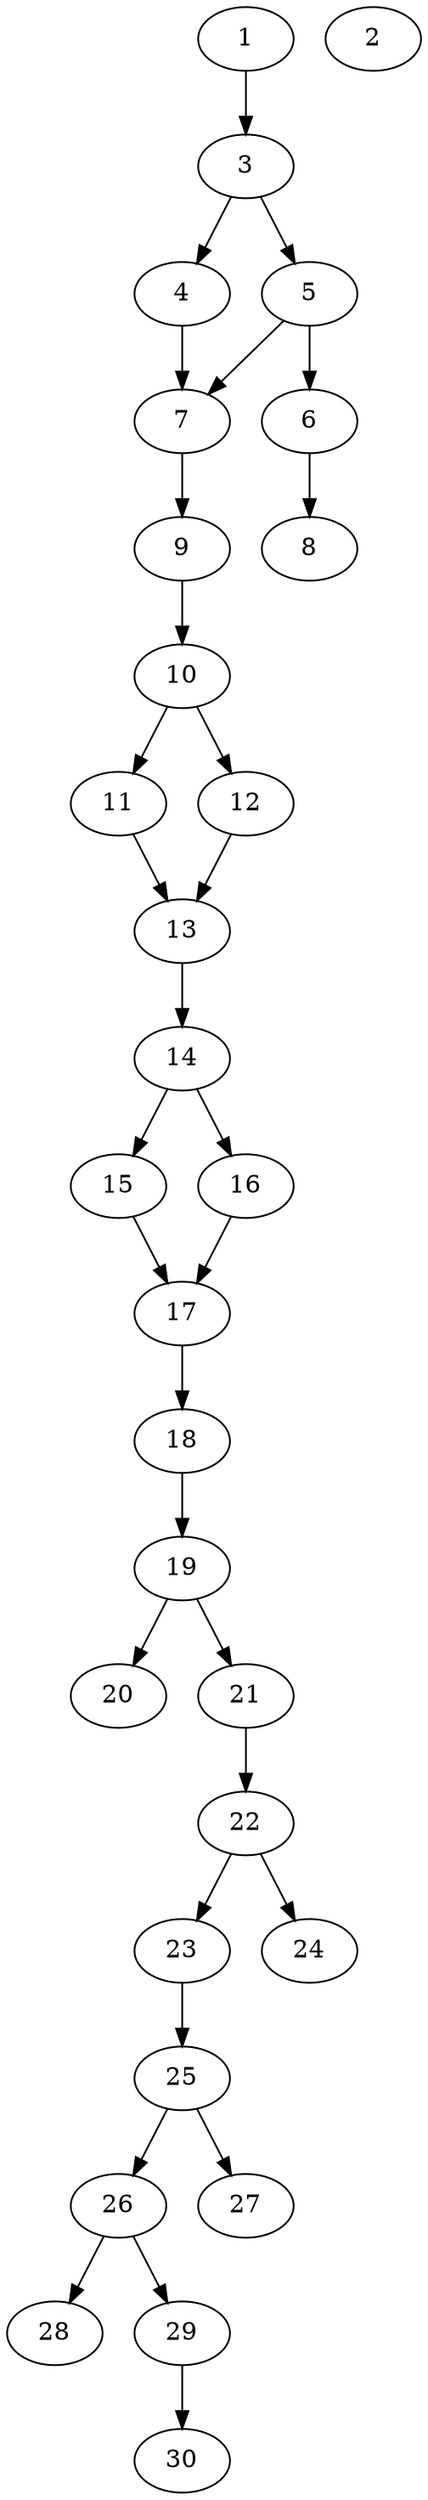 // DAG automatically generated by daggen at Thu Oct  3 14:04:18 2019
// ./daggen --dot -n 30 --ccr 0.5 --fat 0.3 --regular 0.9 --density 0.6 --mindata 5242880 --maxdata 52428800 
digraph G {
  1 [size="99459072", alpha="0.11", expect_size="49729536"] 
  1 -> 3 [size ="49729536"]
  2 [size="37246976", alpha="0.04", expect_size="18623488"] 
  3 [size="82401280", alpha="0.03", expect_size="41200640"] 
  3 -> 4 [size ="41200640"]
  3 -> 5 [size ="41200640"]
  4 [size="24174592", alpha="0.14", expect_size="12087296"] 
  4 -> 7 [size ="12087296"]
  5 [size="40069120", alpha="0.08", expect_size="20034560"] 
  5 -> 6 [size ="20034560"]
  5 -> 7 [size ="20034560"]
  6 [size="26533888", alpha="0.05", expect_size="13266944"] 
  6 -> 8 [size ="13266944"]
  7 [size="59015168", alpha="0.02", expect_size="29507584"] 
  7 -> 9 [size ="29507584"]
  8 [size="100454400", alpha="0.02", expect_size="50227200"] 
  9 [size="76503040", alpha="0.01", expect_size="38251520"] 
  9 -> 10 [size ="38251520"]
  10 [size="81508352", alpha="0.15", expect_size="40754176"] 
  10 -> 11 [size ="40754176"]
  10 -> 12 [size ="40754176"]
  11 [size="24330240", alpha="0.08", expect_size="12165120"] 
  11 -> 13 [size ="12165120"]
  12 [size="78487552", alpha="0.06", expect_size="39243776"] 
  12 -> 13 [size ="39243776"]
  13 [size="96856064", alpha="0.05", expect_size="48428032"] 
  13 -> 14 [size ="48428032"]
  14 [size="14557184", alpha="0.07", expect_size="7278592"] 
  14 -> 15 [size ="7278592"]
  14 -> 16 [size ="7278592"]
  15 [size="80621568", alpha="0.08", expect_size="40310784"] 
  15 -> 17 [size ="40310784"]
  16 [size="22016000", alpha="0.09", expect_size="11008000"] 
  16 -> 17 [size ="11008000"]
  17 [size="44908544", alpha="0.17", expect_size="22454272"] 
  17 -> 18 [size ="22454272"]
  18 [size="52576256", alpha="0.11", expect_size="26288128"] 
  18 -> 19 [size ="26288128"]
  19 [size="63012864", alpha="0.07", expect_size="31506432"] 
  19 -> 20 [size ="31506432"]
  19 -> 21 [size ="31506432"]
  20 [size="67813376", alpha="0.17", expect_size="33906688"] 
  21 [size="42866688", alpha="0.07", expect_size="21433344"] 
  21 -> 22 [size ="21433344"]
  22 [size="79931392", alpha="0.03", expect_size="39965696"] 
  22 -> 23 [size ="39965696"]
  22 -> 24 [size ="39965696"]
  23 [size="15331328", alpha="0.13", expect_size="7665664"] 
  23 -> 25 [size ="7665664"]
  24 [size="36841472", alpha="0.07", expect_size="18420736"] 
  25 [size="71694336", alpha="0.07", expect_size="35847168"] 
  25 -> 26 [size ="35847168"]
  25 -> 27 [size ="35847168"]
  26 [size="13813760", alpha="0.10", expect_size="6906880"] 
  26 -> 28 [size ="6906880"]
  26 -> 29 [size ="6906880"]
  27 [size="56496128", alpha="0.04", expect_size="28248064"] 
  28 [size="44531712", alpha="0.16", expect_size="22265856"] 
  29 [size="94242816", alpha="0.03", expect_size="47121408"] 
  29 -> 30 [size ="47121408"]
  30 [size="30892032", alpha="0.04", expect_size="15446016"] 
}
